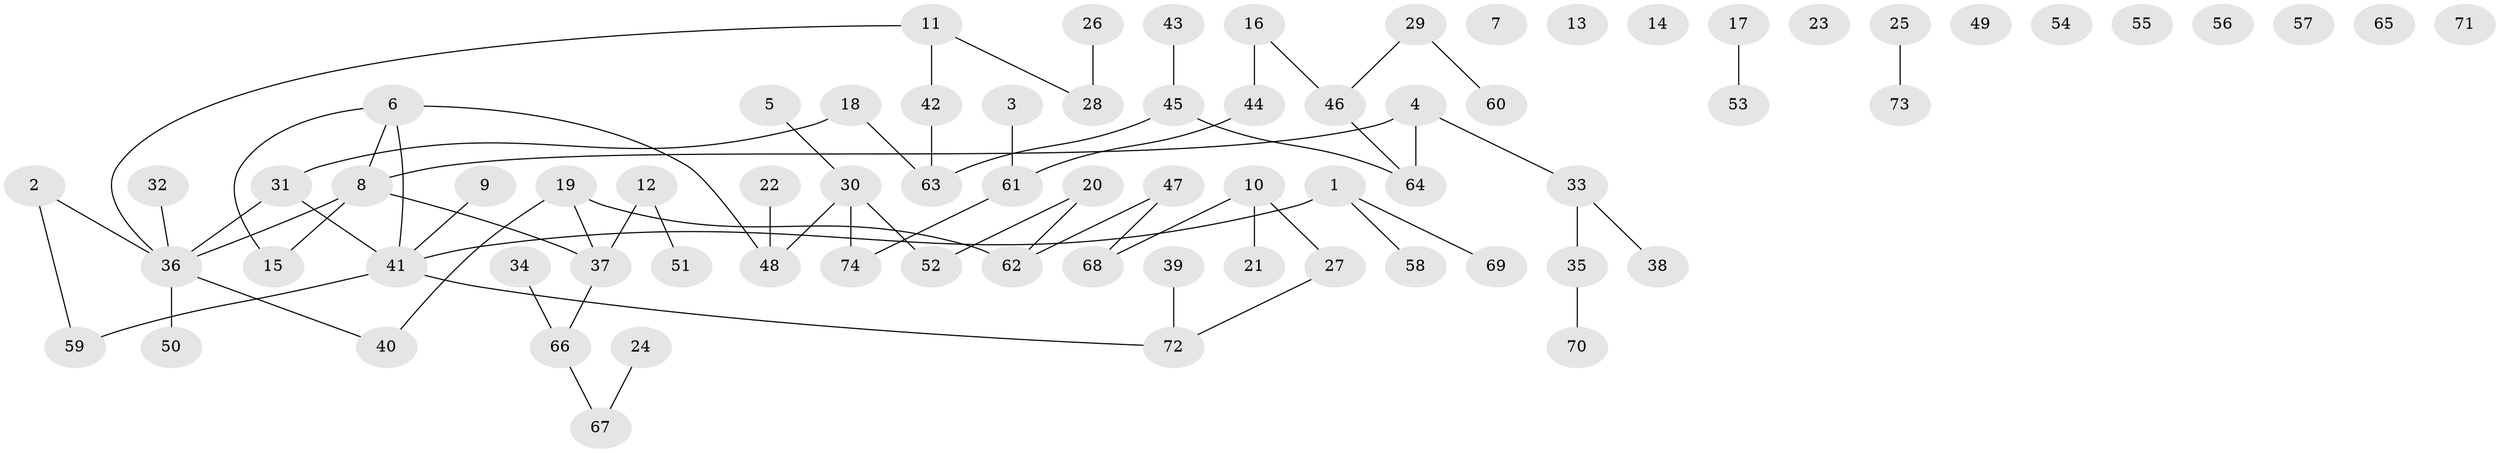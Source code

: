 // Generated by graph-tools (version 1.1) at 2025/40/03/09/25 04:40:17]
// undirected, 74 vertices, 69 edges
graph export_dot {
graph [start="1"]
  node [color=gray90,style=filled];
  1;
  2;
  3;
  4;
  5;
  6;
  7;
  8;
  9;
  10;
  11;
  12;
  13;
  14;
  15;
  16;
  17;
  18;
  19;
  20;
  21;
  22;
  23;
  24;
  25;
  26;
  27;
  28;
  29;
  30;
  31;
  32;
  33;
  34;
  35;
  36;
  37;
  38;
  39;
  40;
  41;
  42;
  43;
  44;
  45;
  46;
  47;
  48;
  49;
  50;
  51;
  52;
  53;
  54;
  55;
  56;
  57;
  58;
  59;
  60;
  61;
  62;
  63;
  64;
  65;
  66;
  67;
  68;
  69;
  70;
  71;
  72;
  73;
  74;
  1 -- 41;
  1 -- 58;
  1 -- 69;
  2 -- 36;
  2 -- 59;
  3 -- 61;
  4 -- 8;
  4 -- 33;
  4 -- 64;
  5 -- 30;
  6 -- 8;
  6 -- 15;
  6 -- 41;
  6 -- 48;
  8 -- 15;
  8 -- 36;
  8 -- 37;
  9 -- 41;
  10 -- 21;
  10 -- 27;
  10 -- 68;
  11 -- 28;
  11 -- 36;
  11 -- 42;
  12 -- 37;
  12 -- 51;
  16 -- 44;
  16 -- 46;
  17 -- 53;
  18 -- 31;
  18 -- 63;
  19 -- 37;
  19 -- 40;
  19 -- 62;
  20 -- 52;
  20 -- 62;
  22 -- 48;
  24 -- 67;
  25 -- 73;
  26 -- 28;
  27 -- 72;
  29 -- 46;
  29 -- 60;
  30 -- 48;
  30 -- 52;
  30 -- 74;
  31 -- 36;
  31 -- 41;
  32 -- 36;
  33 -- 35;
  33 -- 38;
  34 -- 66;
  35 -- 70;
  36 -- 40;
  36 -- 50;
  37 -- 66;
  39 -- 72;
  41 -- 59;
  41 -- 72;
  42 -- 63;
  43 -- 45;
  44 -- 61;
  45 -- 63;
  45 -- 64;
  46 -- 64;
  47 -- 62;
  47 -- 68;
  61 -- 74;
  66 -- 67;
}
